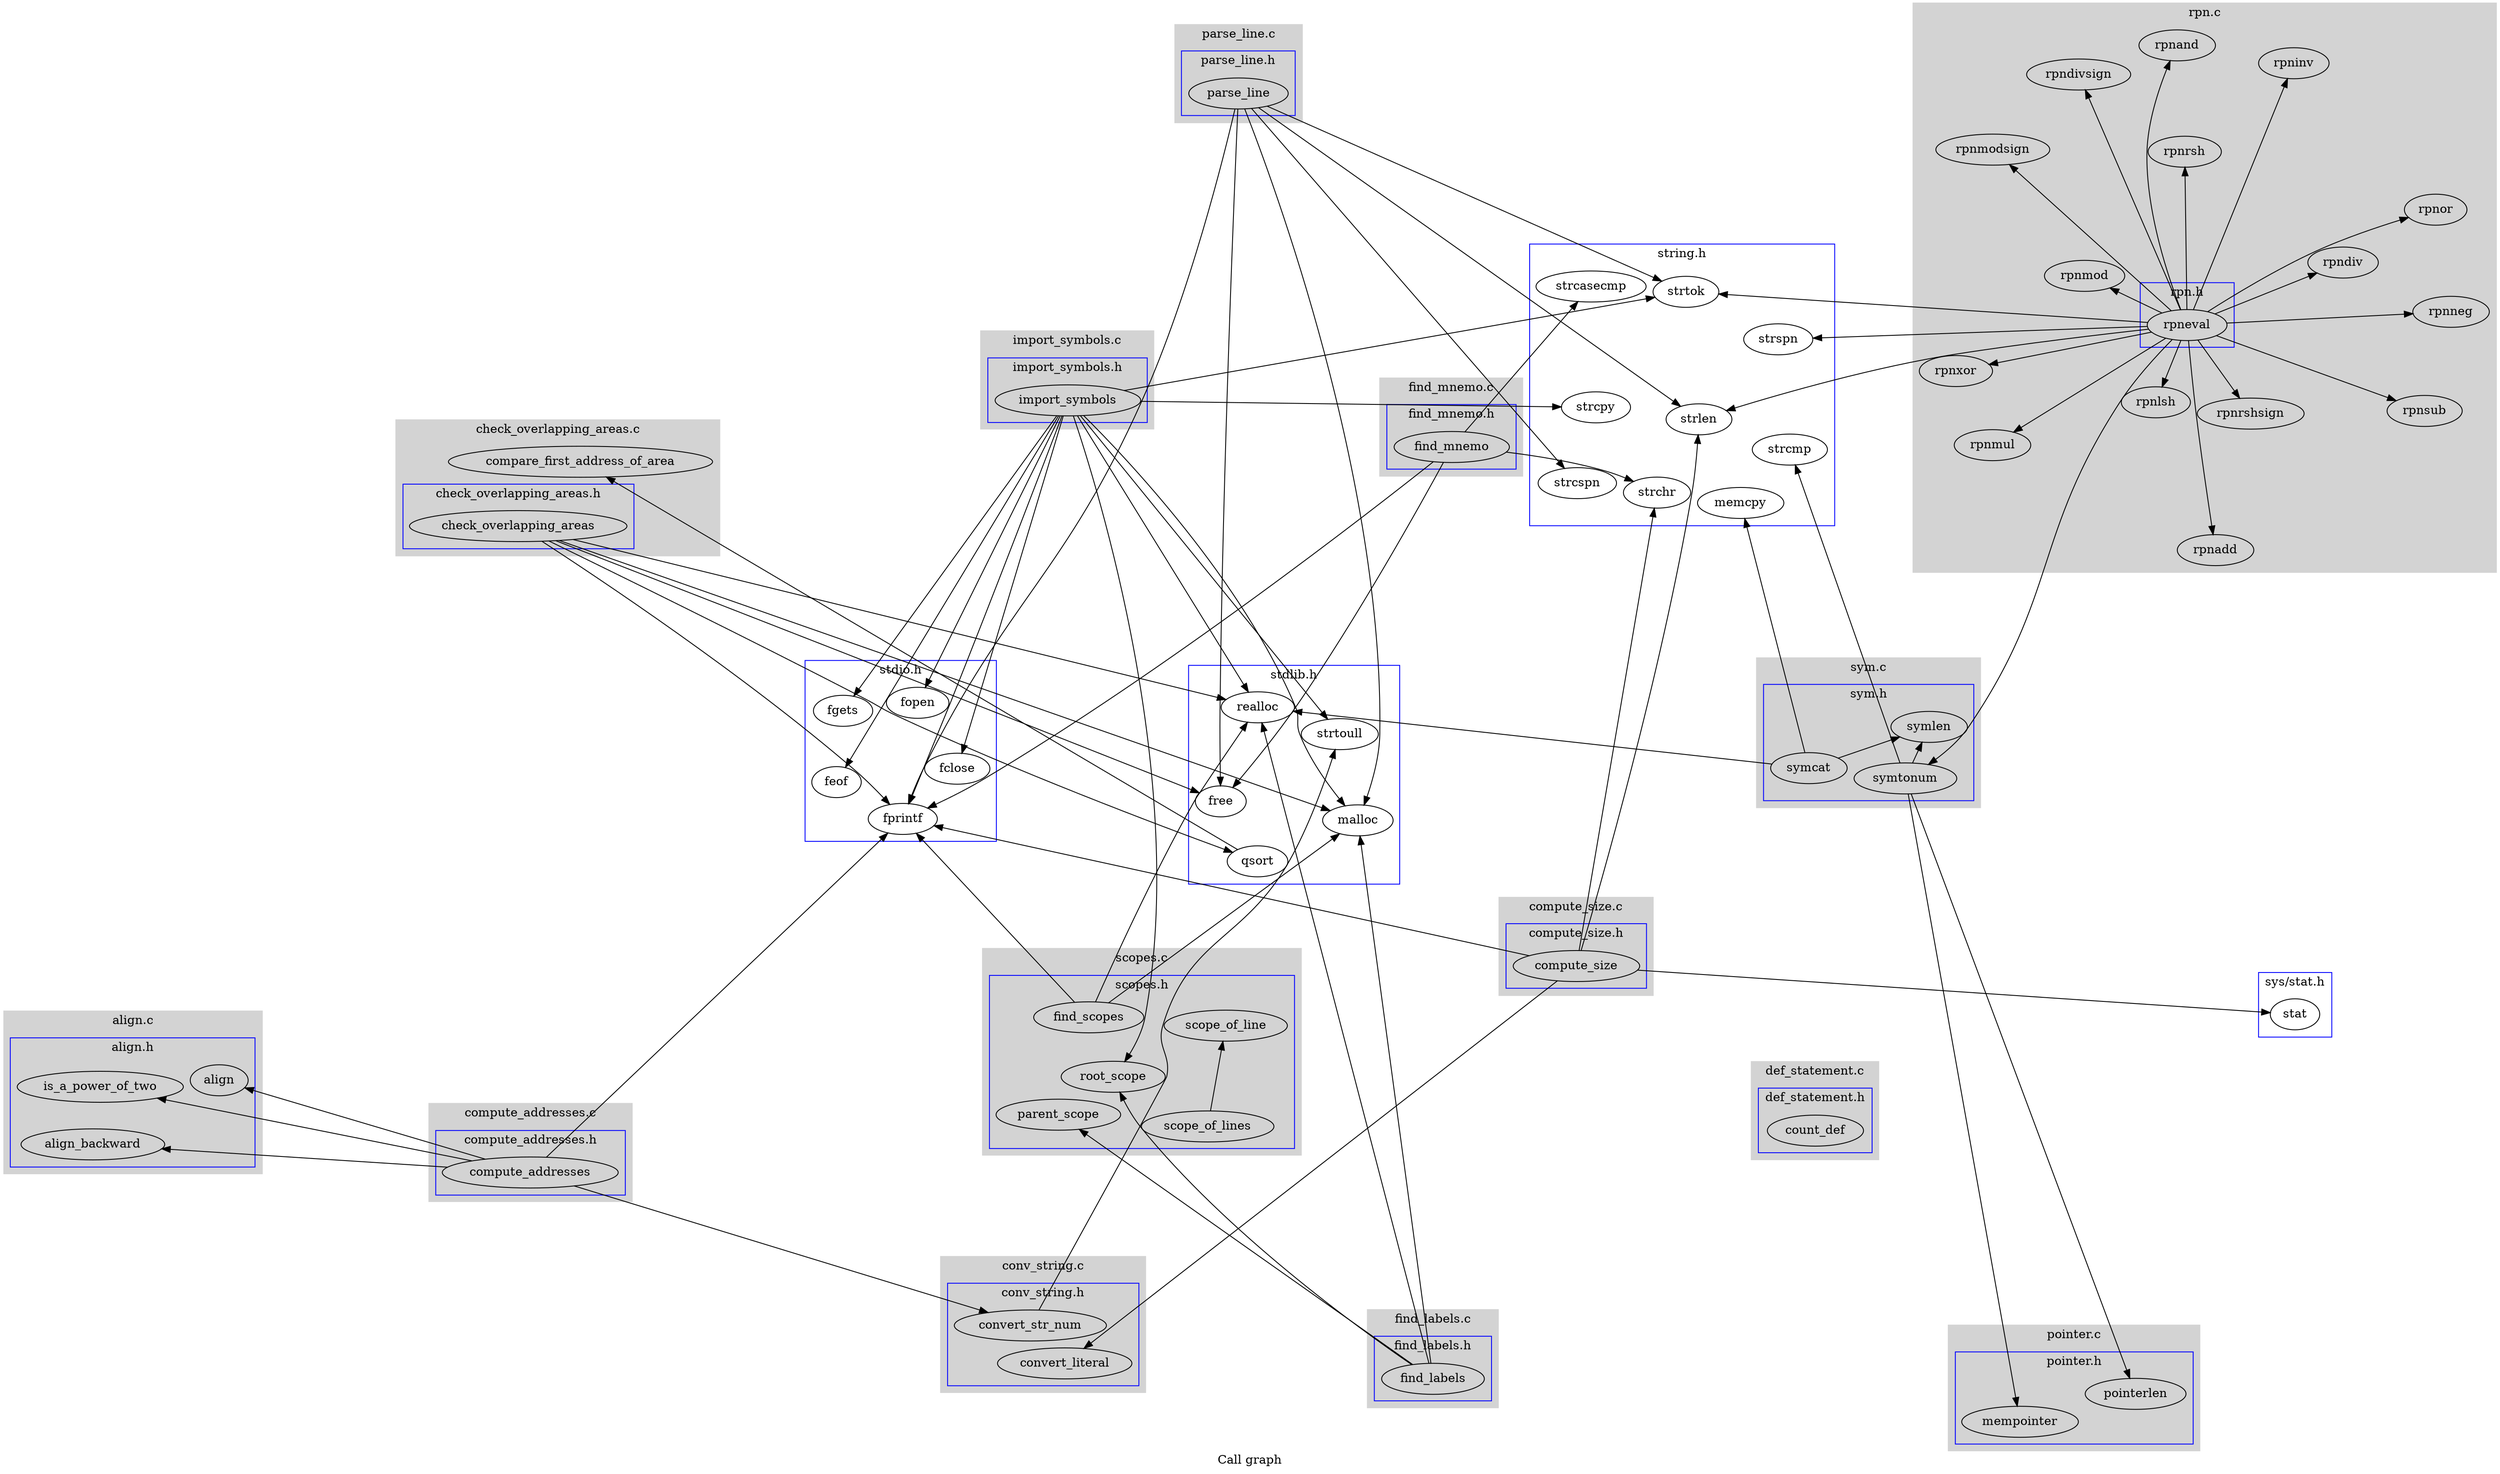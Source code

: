 digraph G {
    graph [layout=fdp rankdir=LR];
    label = "Call graph";
    //mode="sgd";
    overlap=false;
    splines=true;

    symcat -> { realloc memcpy };
    symtonum -> { pointerlen mempointer strcmp }
    find_scopes -> { malloc realloc fprintf }
    rpneval -> { strtok strspn strlen strspn symtonum };
    parse_line -> { strlen malloc free strcspn fprintf strtok };
    import_symbols -> { root_scope malloc realloc fopen fclose fprintf fgets feof strtok strtoull strcpy };
    find_mnemo -> { strchr strcasecmp free fprintf };
    find_labels -> { malloc realloc root_scope parent_scope };
    convert_str_num -> strtoull;
    compute_size -> { fprintf convert_literal strlen strchr stat };
    compute_addresses -> { fprintf convert_str_num align_backward align is_a_power_of_two };
    check_overlapping_areas -> { fprintf qsort malloc realloc free };
    qsort -> compare_first_address_of_area ;

    //subgraph cluster_glibc {
        //label = "glibc";
        subgraph cluster_stdio_h {
            label = "stdio.h";
            fprintf;
            fopen;
            fclose;
            fgets;
            feof;
            color=blue;
        }

        subgraph cluster_stdlib_h {
            label = "stdlib.h";
            malloc;
            realloc;
            qsort;
            free;
            strtoull;
            color=blue;
        }

        subgraph cluster_string_h {
            label = "string.h";
            strlen;
            strchr;
            strcasecmp;
            strtok;
            strcpy;
            strspn;
            strcspn;
            strcmp;
            memcpy;
            color=blue;
        }

        subgraph cluster_sys_stat_h {
            label = "sys/stat.h";
            stat;
            color=blue;
        }
    //}

    //subgraph cluster_whole_assembler {
        subgraph cluster_align_c {
            style=filled;
            color=lightgrey;
            label = "align.c";
            subgraph cluster_align_h {
                style = "";
                color=blue ;
                label = "align.h";
                align             [href="../src/align.c"];
                align_backward    [href="../src/align.c"];
                is_a_power_of_two [href="../src/align.c"];
            }
        }

        subgraph cluster_check_overlapping_areas {
            style=filled;
            color=lightgrey;
            label = "check_overlapping_areas.c";
            compare_first_address_of_area [href="../src/check_overlapping_areas.c"];
            subgraph cluster_check_overlapping_areas_h {
                style = "";
                color=blue ;
                label = "check_overlapping_areas.h";
                check_overlapping_areas [href="../src/check_overlapping_areas.c"];
            }
        }

        subgraph cluster_compute_addresses_c {
            style=filled;
            color=lightgrey;
            label = "compute_addresses.c";
            subgraph cluster_compute_addresses_h {
                style = "";
                color=blue ;
                label = "compute_addresses.h";
                compute_addresses [href="../src/compute_addresses.c"];
            }
        }

        subgraph cluster_compute_size_c {
            style=filled;
            color=lightgrey;
            label = "compute_size.c";
            subgraph cluster_compute_size_h {
                style = "";
                color=blue ;
                label = "compute_size.h";
                compute_size [href="../src/compute_size.c"];
            }
        }

        subgraph cluster_conv_string_c {
            style=filled;
            color=lightgrey;
            label = "conv_string.c";
            subgraph cluster_conv_string_h {
                style = "";
                color=blue ;
                label = "conv_string.h";
                convert_literal [href="../src/conv_string.c"];
                convert_str_num [href="../src/conv_string.c"];
            }
        }

        subgraph cluster_def_statement_c {
            style=filled;
            color=lightgrey;
            label = "def_statement.c";
            subgraph cluster_def_statement_h {
                style = "";
                color=blue ;
                label = "def_statement.h";
                count_def [href="../src/def_statement.c"];
            }
        }

        subgraph cluster_find_mnemo_c {
            style=filled;
            color=lightgrey;
            label = "find_mnemo.c";
            subgraph cluster_find_mnemo_h {
                style = "";
                color=blue ;
                label = "find_mnemo.h";
                find_mnemo [href="../src/find_mnemo.c"];
            }
        }

        subgraph cluster_find_labels_c {
            style=filled;
            color=lightgrey;
            label = "find_labels.c";
            subgraph cluster_find_labels_h {
                style = "";
                color=blue ;
                label = "find_labels.h";
                find_labels [href="../src/find_labels.c"];
            }
        }

        subgraph cluster_import_symbols_c {
            style=filled;
            color=lightgrey;
            label = "import_symbols.c";
            subgraph cluster_import_symbols_h {
                style = "";
                color=blue ;
                label = "import_symbols.h";
                import_symbols [href="../src/import_symbols.c"];
            }
        }

        subgraph cluster_parse_line_c {
            style=filled;
            color=lightgrey;
            label = "parse_line.c";
            subgraph cluster_parse_line_h {
                style = "";
                color=blue ;
                label = "parse_line.h";
                parse_line [href="../src/parse_line.c"];
            }
        }

        subgraph cluster_pointer_c {
            style=filled;
            color=lightgrey;
            label = "pointer.c";
            subgraph cluster_pointer_h {
                style = "";
                color=blue ;
                label = "pointer.h";
                mempointer [href="../src/pointer.c"];
                pointerlen [href="../src/pointer.c"];
            }
        }

        subgraph cluster_rpn_c {
            style=filled;
            color=lightgrey;
            label = "rpn.c";
            rpneval -> { rpnadd rpnsub rpnmul rpndiv rpnlsh rpnrsh rpnmod
                rpnand rpnor rpnxor rpninv rpnneg rpndivsign rpnrshsign
                    rpnmodsign };
            subgraph cluster_rpn_h {
                style = "";
                color=blue ;
                label = "rpn.h";
                rpneval [href="../src/rpn.c"];
            }
        }

        subgraph cluster_scopes_c {
            style=filled;
            color=lightgrey;
            label = "scopes.c";
            scope_of_lines -> scope_of_line;
            subgraph cluster_scopes_h {
                style = "";
                color=blue ;
                label = "scopes.h";
                find_scopes    [href="../src/scopes.c"];
                parent_scope   [href="../src/scopes.c"];
                root_scope     [href="../src/scopes.c"];
                scope_of_line  [href="../src/scopes.c"];
                scope_of_lines [href="../src/scopes.c"];
            }
        }

        subgraph cluster_sym_c {
            style=filled;
            color=lightgrey;
            label = "sym.c";
            symcat -> symlen;
            symtonum -> symlen;
            subgraph cluster_sym_h {
                style = "";
                color=blue ;
                label = "sym.h";
                symcat   [href="../src/sym.c"];
                symlen   [href="../src/sym.c"];
                symtonum [href="../src/sym.c"];
            }
        }

    //}
}
